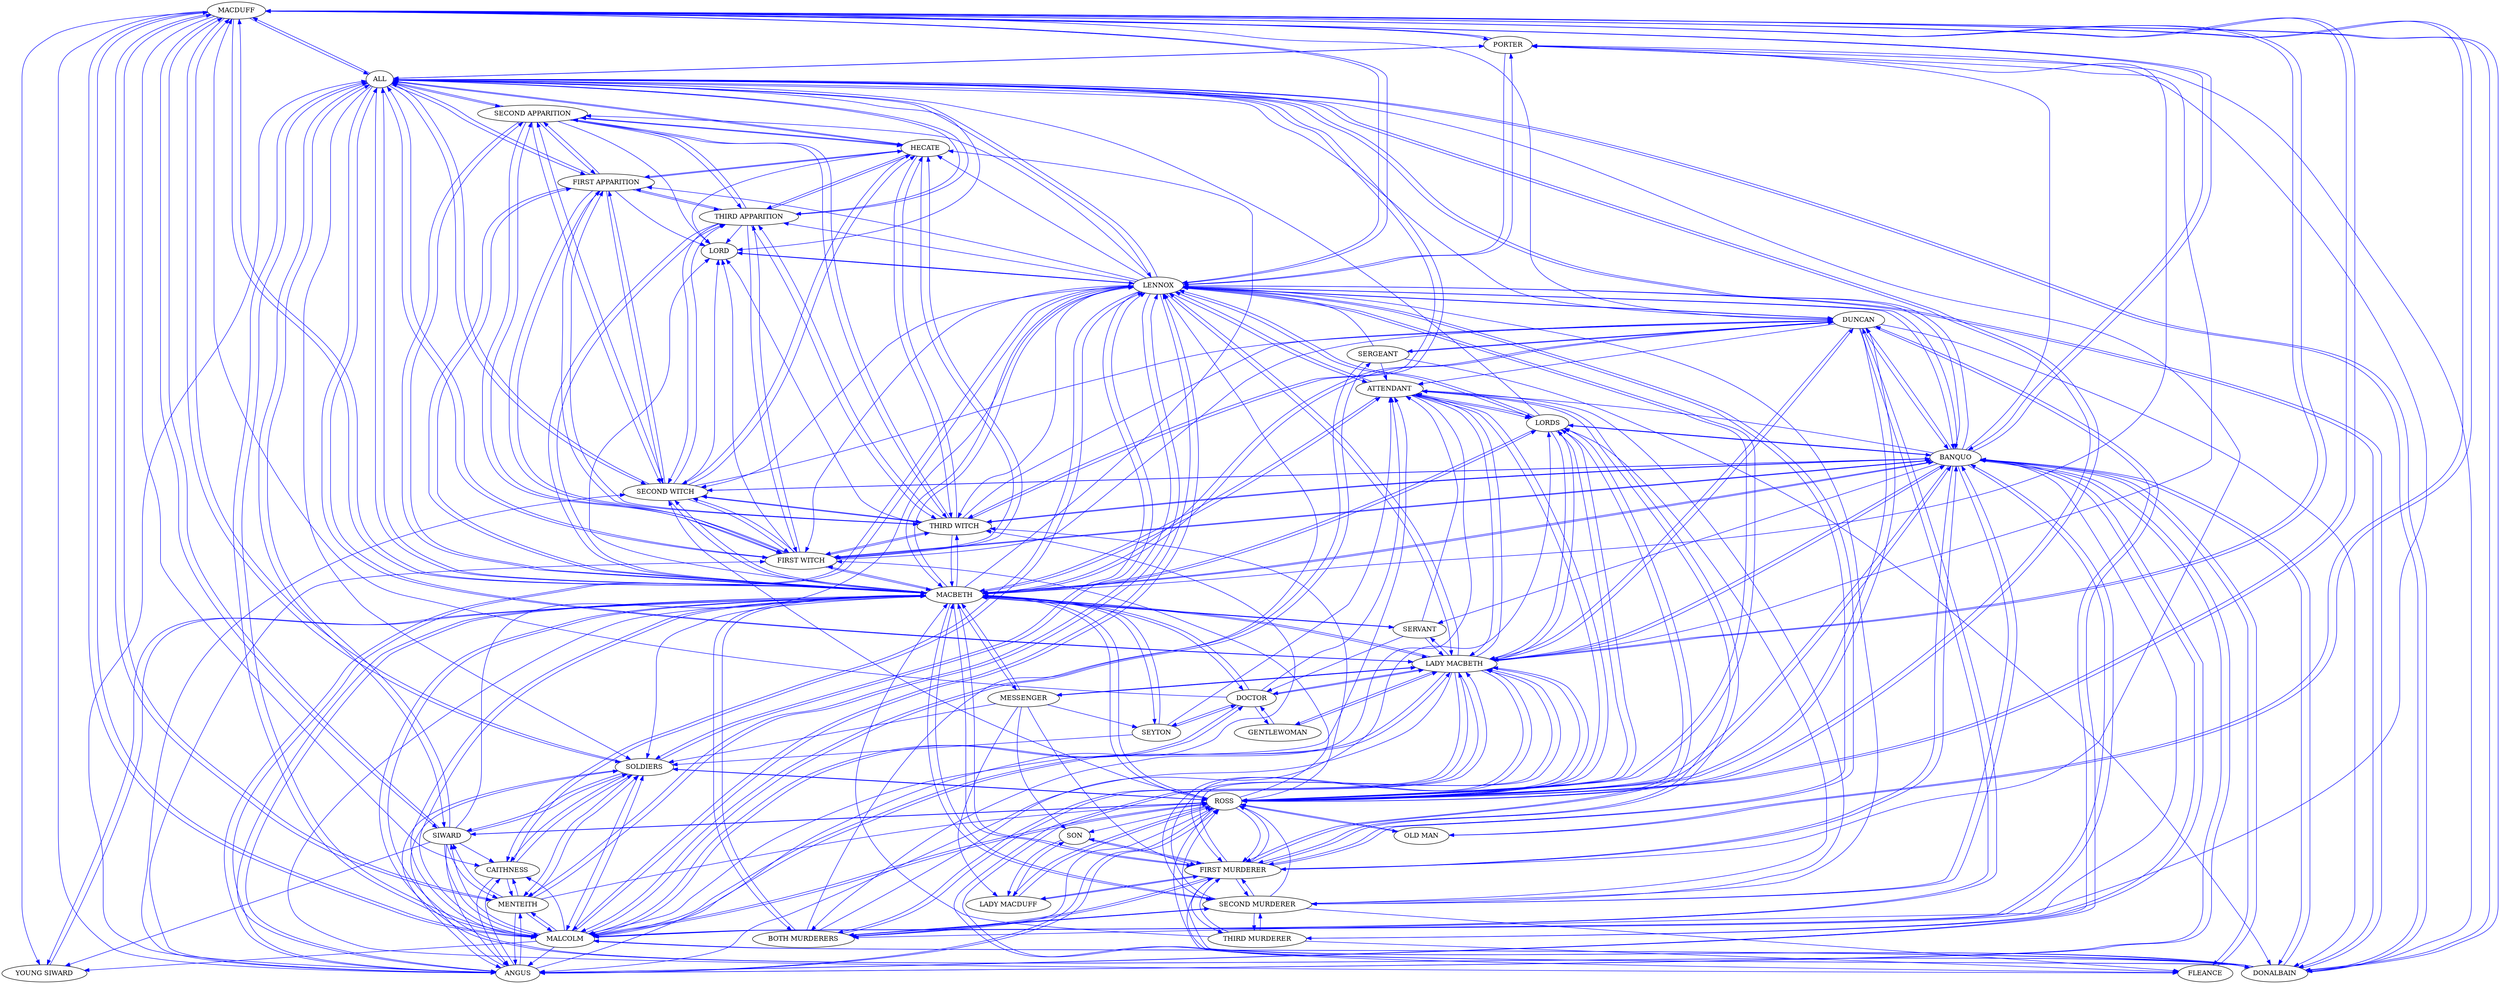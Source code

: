 strict digraph  {
	MACDUFF -> PORTER	 [color=blue,
		weight=40];
	MACDUFF -> BANQUO	 [color=blue,
		weight=6];
	MACDUFF -> LENNOX	 [color=blue,
		weight=43];
	MACDUFF -> SOLDIERS	 [color=blue,
		weight=9];
	MACDUFF -> SIWARD	 [color=blue,
		weight=11];
	MACDUFF -> ALL	 [color=blue,
		weight=59];
	MACDUFF -> "LADY MACBETH"	 [color=blue,
		weight=10];
	MACDUFF -> ANGUS	 [color=blue,
		weight=3];
	MACDUFF -> MACBETH	 [color=blue,
		weight=48];
	MACDUFF -> MALCOLM	 [color=blue,
		weight=107];
	MACDUFF -> "YOUNG SIWARD"	 [color=blue,
		weight=10];
	MACDUFF -> "OLD MAN"	 [color=blue,
		weight=14];
	MACDUFF -> DONALBAIN	 [color=blue,
		weight=4];
	MACDUFF -> MENTEITH	 [color=blue,
		weight=3];
	MACDUFF -> CAITHNESS	 [color=blue,
		weight=3];
	MACDUFF -> ROSS	 [color=blue,
		weight=63];
	MESSENGER -> "FIRST MURDERER"	 [color=blue,
		weight=9];
	MESSENGER -> SOLDIERS	 [color=blue,
		weight=9];
	MESSENGER -> "LADY MACDUFF"	 [color=blue,
		weight=9];
	MESSENGER -> SEYTON	 [color=blue,
		weight=9];
	MESSENGER -> "LADY MACBETH"	 [color=blue,
		weight=5];
	MESSENGER -> MACBETH	 [color=blue,
		weight=9];
	MESSENGER -> SON	 [color=blue,
		weight=9];
	PORTER -> MACDUFF	 [color=blue,
		weight=18];
	PORTER -> LENNOX	 [color=blue,
		weight=18];
	PORTER -> ALL	 [color=blue,
		weight=46];
	"FIRST MURDERER" -> BANQUO	 [color=blue,
		weight=11];
	"FIRST MURDERER" -> LENNOX	 [color=blue,
		weight=15];
	"FIRST MURDERER" -> FLEANCE	 [color=blue,
		weight=4];
	"FIRST MURDERER" -> "THIRD MURDERER"	 [color=blue,
		weight=11];
	"FIRST MURDERER" -> "LADY MACDUFF"	 [color=blue,
		weight=4];
	"FIRST MURDERER" -> "BOTH MURDERERS"	 [color=blue,
		weight=8];
	"FIRST MURDERER" -> ALL	 [color=blue,
		weight=7];
	"FIRST MURDERER" -> "LADY MACBETH"	 [color=blue,
		weight=15];
	"FIRST MURDERER" -> MACBETH	 [color=blue,
		weight=26];
	"FIRST MURDERER" -> "SECOND MURDERER"	 [color=blue,
		weight=19];
	"FIRST MURDERER" -> ATTENDANT	 [color=blue,
		weight=7];
	"FIRST MURDERER" -> LORDS	 [color=blue,
		weight=15];
	"FIRST MURDERER" -> SON	 [color=blue,
		weight=4];
	"FIRST MURDERER" -> ROSS	 [color=blue,
		weight=15];
	GENTLEWOMAN -> DOCTOR	 [color=blue,
		weight=23];
	GENTLEWOMAN -> "LADY MACBETH"	 [color=blue,
		weight=13];
	BANQUO -> MACDUFF	 [color=blue,
		weight=19];
	BANQUO -> PORTER	 [color=blue,
		weight=11];
	BANQUO -> "FIRST MURDERER"	 [color=blue,
		weight=25];
	BANQUO -> LENNOX	 [color=blue,
		weight=32];
	BANQUO -> SERVANT	 [color=blue,
		weight=17];
	BANQUO -> FLEANCE	 [color=blue,
		weight=28];
	BANQUO -> "THIRD MURDERER"	 [color=blue,
		weight=4];
	BANQUO -> "FIRST WITCH"	 [color=blue,
		weight=42];
	BANQUO -> "BOTH MURDERERS"	 [color=blue,
		weight=21];
	BANQUO -> "THIRD WITCH"	 [color=blue,
		weight=42];
	BANQUO -> ALL	 [color=blue,
		weight=74];
	BANQUO -> "LADY MACBETH"	 [color=blue,
		weight=32];
	BANQUO -> ANGUS	 [color=blue,
		weight=25];
	BANQUO -> MACBETH	 [color=blue,
		weight=87];
	BANQUO -> "SECOND MURDERER"	 [color=blue,
		weight=25];
	BANQUO -> MALCOLM	 [color=blue,
		weight=18];
	BANQUO -> "SECOND WITCH"	 [color=blue,
		weight=42];
	BANQUO -> ATTENDANT	 [color=blue,
		weight=21];
	BANQUO -> DONALBAIN	 [color=blue,
		weight=18];
	BANQUO -> LORDS	 [color=blue,
		weight=11];
	BANQUO -> ROSS	 [color=blue,
		weight=44];
	BANQUO -> DUNCAN	 [color=blue,
		weight=52];
	LENNOX -> MACDUFF	 [color=blue,
		weight=20];
	LENNOX -> PORTER	 [color=blue,
		weight=20];
	LENNOX -> "FIRST MURDERER"	 [color=blue,
		weight=5];
	LENNOX -> BANQUO	 [color=blue,
		weight=10];
	LENNOX -> SOLDIERS	 [color=blue,
		weight=7];
	LENNOX -> "FIRST WITCH"	 [color=blue,
		weight=6];
	LENNOX -> LORD	 [color=blue,
		weight=40];
	LENNOX -> "THIRD APPARITION"	 [color=blue,
		weight=6];
	LENNOX -> "FIRST APPARITION"	 [color=blue,
		weight=6];
	LENNOX -> "THIRD WITCH"	 [color=blue,
		weight=6];
	LENNOX -> ALL	 [color=blue,
		weight=31];
	LENNOX -> "LADY MACBETH"	 [color=blue,
		weight=11];
	LENNOX -> HECATE	 [color=blue,
		weight=6];
	LENNOX -> ANGUS	 [color=blue,
		weight=7];
	LENNOX -> MACBETH	 [color=blue,
		weight=31];
	LENNOX -> MALCOLM	 [color=blue,
		weight=8];
	LENNOX -> "SECOND WITCH"	 [color=blue,
		weight=6];
	LENNOX -> ATTENDANT	 [color=blue,
		weight=7];
	LENNOX -> DONALBAIN	 [color=blue,
		weight=8];
	LENNOX -> MENTEITH	 [color=blue,
		weight=7];
	LENNOX -> CAITHNESS	 [color=blue,
		weight=7];
	LENNOX -> LORDS	 [color=blue,
		weight=5];
	LENNOX -> "SECOND APPARITION"	 [color=blue,
		weight=6];
	LENNOX -> ROSS	 [color=blue,
		weight=13];
	LENNOX -> DUNCAN	 [color=blue,
		weight=2];
	SERVANT -> DOCTOR	 [color=blue,
		weight=3];
	SERVANT -> "LADY MACBETH"	 [color=blue,
		weight=2];
	SERVANT -> MACBETH	 [color=blue,
		weight=3];
	SERVANT -> ATTENDANT	 [color=blue,
		weight=3];
	FLEANCE -> BANQUO	 [color=blue,
		weight=2];
	SOLDIERS -> MACDUFF	 [color=blue,
		weight=1];
	SOLDIERS -> LENNOX	 [color=blue,
		weight=1];
	SOLDIERS -> SIWARD	 [color=blue,
		weight=1];
	SOLDIERS -> ANGUS	 [color=blue,
		weight=1];
	SOLDIERS -> MALCOLM	 [color=blue,
		weight=1];
	SOLDIERS -> MENTEITH	 [color=blue,
		weight=1];
	SOLDIERS -> CAITHNESS	 [color=blue,
		weight=1];
	SOLDIERS -> ROSS	 [color=blue,
		weight=1];
	SIWARD -> MACDUFF	 [color=blue,
		weight=24];
	SIWARD -> LENNOX	 [color=blue,
		weight=10];
	SIWARD -> SOLDIERS	 [color=blue,
		weight=21];
	SIWARD -> ALL	 [color=blue,
		weight=11];
	SIWARD -> ANGUS	 [color=blue,
		weight=10];
	SIWARD -> MALCOLM	 [color=blue,
		weight=30];
	SIWARD -> "YOUNG SIWARD"	 [color=blue,
		weight=6];
	SIWARD -> MENTEITH	 [color=blue,
		weight=10];
	SIWARD -> CAITHNESS	 [color=blue,
		weight=10];
	SIWARD -> ROSS	 [color=blue,
		weight=21];
	"THIRD MURDERER" -> "FIRST MURDERER"	 [color=blue,
		weight=8];
	"THIRD MURDERER" -> BANQUO	 [color=blue,
		weight=8];
	"THIRD MURDERER" -> FLEANCE	 [color=blue,
		weight=3];
	"THIRD MURDERER" -> MACBETH	 [color=blue,
		weight=8];
	"THIRD MURDERER" -> "SECOND MURDERER"	 [color=blue,
		weight=8];
	"LADY MACDUFF" -> "FIRST MURDERER"	 [color=blue,
		weight=41];
	"LADY MACDUFF" -> SON	 [color=blue,
		weight=41];
	"LADY MACDUFF" -> ROSS	 [color=blue,
		weight=14];
	"FIRST WITCH" -> BANQUO	 [color=blue,
		weight=4];
	"FIRST WITCH" -> LORD	 [color=blue,
		weight=27];
	"FIRST WITCH" -> "THIRD APPARITION"	 [color=blue,
		weight=27];
	"FIRST WITCH" -> "FIRST APPARITION"	 [color=blue,
		weight=27];
	"FIRST WITCH" -> "THIRD WITCH"	 [color=blue,
		weight=60];
	"FIRST WITCH" -> ALL	 [color=blue,
		weight=60];
	"FIRST WITCH" -> HECATE	 [color=blue,
		weight=21];
	"FIRST WITCH" -> MACBETH	 [color=blue,
		weight=24];
	"FIRST WITCH" -> "SECOND WITCH"	 [color=blue,
		weight=60];
	"FIRST WITCH" -> "SECOND APPARITION"	 [color=blue,
		weight=27];
	"FIRST WITCH" -> DUNCAN	 [color=blue,
		weight=29];
	LORD -> LENNOX	 [color=blue,
		weight=21];
	"BOTH MURDERERS" -> "FIRST MURDERER"	 [color=blue,
		weight=2];
	"BOTH MURDERERS" -> LENNOX	 [color=blue,
		weight=2];
	"BOTH MURDERERS" -> "LADY MACBETH"	 [color=blue,
		weight=2];
	"BOTH MURDERERS" -> MACBETH	 [color=blue,
		weight=2];
	"BOTH MURDERERS" -> "SECOND MURDERER"	 [color=blue,
		weight=2];
	"BOTH MURDERERS" -> LORDS	 [color=blue,
		weight=2];
	"BOTH MURDERERS" -> ROSS	 [color=blue,
		weight=2];
	"THIRD APPARITION" -> "FIRST WITCH"	 [color=blue,
		weight=5];
	"THIRD APPARITION" -> LORD	 [color=blue,
		weight=5];
	"THIRD APPARITION" -> "FIRST APPARITION"	 [color=blue,
		weight=5];
	"THIRD APPARITION" -> "THIRD WITCH"	 [color=blue,
		weight=5];
	"THIRD APPARITION" -> ALL	 [color=blue,
		weight=5];
	"THIRD APPARITION" -> HECATE	 [color=blue,
		weight=5];
	"THIRD APPARITION" -> MACBETH	 [color=blue,
		weight=5];
	"THIRD APPARITION" -> "SECOND WITCH"	 [color=blue,
		weight=5];
	"THIRD APPARITION" -> "SECOND APPARITION"	 [color=blue,
		weight=5];
	DOCTOR -> MACDUFF	 [color=blue,
		weight=5];
	DOCTOR -> GENTLEWOMAN	 [color=blue,
		weight=31];
	DOCTOR -> SEYTON	 [color=blue,
		weight=9];
	DOCTOR -> "LADY MACBETH"	 [color=blue,
		weight=13];
	DOCTOR -> MACBETH	 [color=blue,
		weight=9];
	DOCTOR -> MALCOLM	 [color=blue,
		weight=5];
	DOCTOR -> ATTENDANT	 [color=blue,
		weight=9];
	SEYTON -> SOLDIERS	 [color=blue,
		weight=2];
	SEYTON -> DOCTOR	 [color=blue,
		weight=3];
	SEYTON -> MACBETH	 [color=blue,
		weight=5];
	SEYTON -> ATTENDANT	 [color=blue,
		weight=3];
	"FIRST APPARITION" -> "FIRST WITCH"	 [color=blue,
		weight=2];
	"FIRST APPARITION" -> LORD	 [color=blue,
		weight=2];
	"FIRST APPARITION" -> "THIRD APPARITION"	 [color=blue,
		weight=2];
	"FIRST APPARITION" -> "THIRD WITCH"	 [color=blue,
		weight=2];
	"FIRST APPARITION" -> ALL	 [color=blue,
		weight=2];
	"FIRST APPARITION" -> HECATE	 [color=blue,
		weight=2];
	"FIRST APPARITION" -> MACBETH	 [color=blue,
		weight=2];
	"FIRST APPARITION" -> "SECOND WITCH"	 [color=blue,
		weight=2];
	"FIRST APPARITION" -> "SECOND APPARITION"	 [color=blue,
		weight=2];
	"THIRD WITCH" -> BANQUO	 [color=blue,
		weight=4];
	"THIRD WITCH" -> "FIRST WITCH"	 [color=blue,
		weight=27];
	"THIRD WITCH" -> LORD	 [color=blue,
		weight=16];
	"THIRD WITCH" -> "THIRD APPARITION"	 [color=blue,
		weight=16];
	"THIRD WITCH" -> "FIRST APPARITION"	 [color=blue,
		weight=16];
	"THIRD WITCH" -> ALL	 [color=blue,
		weight=27];
	"THIRD WITCH" -> HECATE	 [color=blue,
		weight=2];
	"THIRD WITCH" -> MACBETH	 [color=blue,
		weight=6];
	"THIRD WITCH" -> "SECOND WITCH"	 [color=blue,
		weight=27];
	"THIRD WITCH" -> "SECOND APPARITION"	 [color=blue,
		weight=16];
	"THIRD WITCH" -> DUNCAN	 [color=blue,
		weight=8];
	ALL -> MACDUFF	 [color=blue,
		weight=3];
	ALL -> PORTER	 [color=blue,
		weight=2];
	ALL -> BANQUO	 [color=blue,
		weight=2];
	ALL -> LENNOX	 [color=blue,
		weight=2];
	ALL -> SOLDIERS	 [color=blue,
		weight=1];
	ALL -> SIWARD	 [color=blue,
		weight=1];
	ALL -> "FIRST WITCH"	 [color=blue,
		weight=21];
	ALL -> LORD	 [color=blue,
		weight=13];
	ALL -> "THIRD APPARITION"	 [color=blue,
		weight=13];
	ALL -> "FIRST APPARITION"	 [color=blue,
		weight=13];
	ALL -> "THIRD WITCH"	 [color=blue,
		weight=21];
	ALL -> "LADY MACBETH"	 [color=blue,
		weight=2];
	ALL -> HECATE	 [color=blue,
		weight=7];
	ALL -> MACBETH	 [color=blue,
		weight=9];
	ALL -> MALCOLM	 [color=blue,
		weight=3];
	ALL -> "SECOND WITCH"	 [color=blue,
		weight=21];
	ALL -> DONALBAIN	 [color=blue,
		weight=2];
	ALL -> "SECOND APPARITION"	 [color=blue,
		weight=13];
	ALL -> ROSS	 [color=blue,
		weight=3];
	ALL -> DUNCAN	 [color=blue,
		weight=6];
	"LADY MACBETH" -> MACDUFF	 [color=blue,
		weight=17];
	"LADY MACBETH" -> MESSENGER	 [color=blue,
		weight=6];
	"LADY MACBETH" -> PORTER	 [color=blue,
		weight=6];
	"LADY MACBETH" -> "FIRST MURDERER"	 [color=blue,
		weight=43];
	"LADY MACBETH" -> GENTLEWOMAN	 [color=blue,
		weight=20];
	"LADY MACBETH" -> BANQUO	 [color=blue,
		weight=49];
	"LADY MACBETH" -> LENNOX	 [color=blue,
		weight=60];
	"LADY MACBETH" -> SERVANT	 [color=blue,
		weight=46];
	"LADY MACBETH" -> "BOTH MURDERERS"	 [color=blue,
		weight=3];
	"LADY MACBETH" -> DOCTOR	 [color=blue,
		weight=20];
	"LADY MACBETH" -> ALL	 [color=blue,
		weight=46];
	"LADY MACBETH" -> ANGUS	 [color=blue,
		weight=11];
	"LADY MACBETH" -> MACBETH	 [color=blue,
		weight=174];
	"LADY MACBETH" -> "SECOND MURDERER"	 [color=blue,
		weight=3];
	"LADY MACBETH" -> MALCOLM	 [color=blue,
		weight=12];
	"LADY MACBETH" -> ATTENDANT	 [color=blue,
		weight=54];
	"LADY MACBETH" -> DONALBAIN	 [color=blue,
		weight=12];
	"LADY MACBETH" -> LORDS	 [color=blue,
		weight=43];
	"LADY MACBETH" -> ROSS	 [color=blue,
		weight=55];
	"LADY MACBETH" -> DUNCAN	 [color=blue,
		weight=11];
	HECATE -> "FIRST WITCH"	 [color=blue,
		weight=39];
	HECATE -> LORD	 [color=blue,
		weight=5];
	HECATE -> "THIRD APPARITION"	 [color=blue,
		weight=5];
	HECATE -> "FIRST APPARITION"	 [color=blue,
		weight=5];
	HECATE -> "THIRD WITCH"	 [color=blue,
		weight=5];
	HECATE -> ALL	 [color=blue,
		weight=5];
	HECATE -> "SECOND WITCH"	 [color=blue,
		weight=5];
	HECATE -> "SECOND APPARITION"	 [color=blue,
		weight=5];
	ANGUS -> BANQUO	 [color=blue,
		weight=12];
	ANGUS -> LENNOX	 [color=blue,
		weight=9];
	ANGUS -> SOLDIERS	 [color=blue,
		weight=9];
	ANGUS -> "FIRST WITCH"	 [color=blue,
		weight=12];
	ANGUS -> "THIRD WITCH"	 [color=blue,
		weight=12];
	ANGUS -> ALL	 [color=blue,
		weight=12];
	ANGUS -> MACBETH	 [color=blue,
		weight=12];
	ANGUS -> "SECOND WITCH"	 [color=blue,
		weight=12];
	ANGUS -> MENTEITH	 [color=blue,
		weight=9];
	ANGUS -> CAITHNESS	 [color=blue,
		weight=9];
	ANGUS -> ROSS	 [color=blue,
		weight=12];
	ANGUS -> DUNCAN	 [color=blue,
		weight=12];
	MACBETH -> MACDUFF	 [color=blue,
		weight=55];
	MACBETH -> MESSENGER	 [color=blue,
		weight=18];
	MACBETH -> PORTER	 [color=blue,
		weight=32];
	MACBETH -> "FIRST MURDERER"	 [color=blue,
		weight=223];
	MACBETH -> BANQUO	 [color=blue,
		weight=198];
	MACBETH -> LENNOX	 [color=blue,
		weight=290];
	MACBETH -> SERVANT	 [color=blue,
		weight=70];
	MACBETH -> FLEANCE	 [color=blue,
		weight=11];
	MACBETH -> SOLDIERS	 [color=blue,
		weight=46];
	MACBETH -> "FIRST WITCH"	 [color=blue,
		weight=128];
	MACBETH -> LORD	 [color=blue,
		weight=78];
	MACBETH -> "BOTH MURDERERS"	 [color=blue,
		weight=115];
	MACBETH -> "THIRD APPARITION"	 [color=blue,
		weight=78];
	MACBETH -> DOCTOR	 [color=blue,
		weight=56];
	MACBETH -> SEYTON	 [color=blue,
		weight=73];
	MACBETH -> "FIRST APPARITION"	 [color=blue,
		weight=78];
	MACBETH -> "THIRD WITCH"	 [color=blue,
		weight=128];
	MACBETH -> ALL	 [color=blue,
		weight=295];
	MACBETH -> "LADY MACBETH"	 [color=blue,
		weight=354];
	MACBETH -> HECATE	 [color=blue,
		weight=78];
	MACBETH -> ANGUS	 [color=blue,
		weight=51];
	MACBETH -> "SECOND MURDERER"	 [color=blue,
		weight=115];
	MACBETH -> MALCOLM	 [color=blue,
		weight=34];
	MACBETH -> "SECOND WITCH"	 [color=blue,
		weight=128];
	MACBETH -> "YOUNG SIWARD"	 [color=blue,
		weight=6];
	MACBETH -> ATTENDANT	 [color=blue,
		weight=231];
	MACBETH -> DONALBAIN	 [color=blue,
		weight=34];
	MACBETH -> LORDS	 [color=blue,
		weight=223];
	MACBETH -> "SECOND APPARITION"	 [color=blue,
		weight=78];
	MACBETH -> ROSS	 [color=blue,
		weight=298];
	MACBETH -> DUNCAN	 [color=blue,
		weight=66];
	"SECOND MURDERER" -> "FIRST MURDERER"	 [color=blue,
		weight=15];
	"SECOND MURDERER" -> BANQUO	 [color=blue,
		weight=9];
	"SECOND MURDERER" -> LENNOX	 [color=blue,
		weight=6];
	"SECOND MURDERER" -> FLEANCE	 [color=blue,
		weight=2];
	"SECOND MURDERER" -> "THIRD MURDERER"	 [color=blue,
		weight=9];
	"SECOND MURDERER" -> "BOTH MURDERERS"	 [color=blue,
		weight=6];
	"SECOND MURDERER" -> "LADY MACBETH"	 [color=blue,
		weight=6];
	"SECOND MURDERER" -> MACBETH	 [color=blue,
		weight=15];
	"SECOND MURDERER" -> LORDS	 [color=blue,
		weight=6];
	"SECOND MURDERER" -> ROSS	 [color=blue,
		weight=6];
	MALCOLM -> MACDUFF	 [color=blue,
		weight=194];
	MALCOLM -> PORTER	 [color=blue,
		weight=14];
	MALCOLM -> BANQUO	 [color=blue,
		weight=14];
	MALCOLM -> LENNOX	 [color=blue,
		weight=41];
	MALCOLM -> SOLDIERS	 [color=blue,
		weight=31];
	MALCOLM -> SIWARD	 [color=blue,
		weight=39];
	MALCOLM -> DOCTOR	 [color=blue,
		weight=2];
	MALCOLM -> ALL	 [color=blue,
		weight=25];
	MALCOLM -> "LADY MACBETH"	 [color=blue,
		weight=14];
	MALCOLM -> ANGUS	 [color=blue,
		weight=11];
	MALCOLM -> MACBETH	 [color=blue,
		weight=14];
	MALCOLM -> SERGEANT	 [color=blue,
		weight=5];
	MALCOLM -> "YOUNG SIWARD"	 [color=blue,
		weight=2];
	MALCOLM -> ATTENDANT	 [color=blue,
		weight=16];
	MALCOLM -> DONALBAIN	 [color=blue,
		weight=30];
	MALCOLM -> MENTEITH	 [color=blue,
		weight=11];
	MALCOLM -> CAITHNESS	 [color=blue,
		weight=11];
	MALCOLM -> ROSS	 [color=blue,
		weight=71];
	MALCOLM -> DUNCAN	 [color=blue,
		weight=16];
	"SECOND WITCH" -> BANQUO	 [color=blue,
		weight=3];
	"SECOND WITCH" -> "FIRST WITCH"	 [color=blue,
		weight=27];
	"SECOND WITCH" -> LORD	 [color=blue,
		weight=17];
	"SECOND WITCH" -> "THIRD APPARITION"	 [color=blue,
		weight=17];
	"SECOND WITCH" -> "FIRST APPARITION"	 [color=blue,
		weight=17];
	"SECOND WITCH" -> "THIRD WITCH"	 [color=blue,
		weight=27];
	"SECOND WITCH" -> ALL	 [color=blue,
		weight=27];
	"SECOND WITCH" -> HECATE	 [color=blue,
		weight=6];
	"SECOND WITCH" -> MACBETH	 [color=blue,
		weight=5];
	"SECOND WITCH" -> "SECOND APPARITION"	 [color=blue,
		weight=17];
	"SECOND WITCH" -> DUNCAN	 [color=blue,
		weight=6];
	SERGEANT -> LENNOX	 [color=blue,
		weight=35];
	SERGEANT -> MALCOLM	 [color=blue,
		weight=35];
	SERGEANT -> ATTENDANT	 [color=blue,
		weight=35];
	SERGEANT -> DONALBAIN	 [color=blue,
		weight=35];
	SERGEANT -> DUNCAN	 [color=blue,
		weight=35];
	"YOUNG SIWARD" -> MACBETH	 [color=blue,
		weight=7];
	ATTENDANT -> "FIRST MURDERER"	 [color=blue,
		weight=1];
	ATTENDANT -> LENNOX	 [color=blue,
		weight=1];
	ATTENDANT -> "BOTH MURDERERS"	 [color=blue,
		weight=1];
	ATTENDANT -> "LADY MACBETH"	 [color=blue,
		weight=1];
	ATTENDANT -> MACBETH	 [color=blue,
		weight=1];
	ATTENDANT -> "SECOND MURDERER"	 [color=blue,
		weight=1];
	ATTENDANT -> LORDS	 [color=blue,
		weight=1];
	ATTENDANT -> ROSS	 [color=blue,
		weight=1];
	"OLD MAN" -> MACDUFF	 [color=blue,
		weight=2];
	"OLD MAN" -> ROSS	 [color=blue,
		weight=11];
	DONALBAIN -> MACDUFF	 [color=blue,
		weight=10];
	DONALBAIN -> PORTER	 [color=blue,
		weight=10];
	DONALBAIN -> BANQUO	 [color=blue,
		weight=10];
	DONALBAIN -> LENNOX	 [color=blue,
		weight=10];
	DONALBAIN -> ALL	 [color=blue,
		weight=6];
	DONALBAIN -> "LADY MACBETH"	 [color=blue,
		weight=10];
	DONALBAIN -> MACBETH	 [color=blue,
		weight=10];
	DONALBAIN -> MALCOLM	 [color=blue,
		weight=10];
	DONALBAIN -> ROSS	 [color=blue,
		weight=10];
	MENTEITH -> MACDUFF	 [color=blue,
		weight=2];
	MENTEITH -> LENNOX	 [color=blue,
		weight=12];
	MENTEITH -> SOLDIERS	 [color=blue,
		weight=12];
	MENTEITH -> SIWARD	 [color=blue,
		weight=2];
	MENTEITH -> ANGUS	 [color=blue,
		weight=12];
	MENTEITH -> MALCOLM	 [color=blue,
		weight=2];
	MENTEITH -> CAITHNESS	 [color=blue,
		weight=12];
	MENTEITH -> ROSS	 [color=blue,
		weight=2];
	CAITHNESS -> LENNOX	 [color=blue,
		weight=11];
	CAITHNESS -> SOLDIERS	 [color=blue,
		weight=11];
	CAITHNESS -> ANGUS	 [color=blue,
		weight=11];
	CAITHNESS -> MENTEITH	 [color=blue,
		weight=11];
	LORDS -> "FIRST MURDERER"	 [color=blue,
		weight=3];
	LORDS -> BANQUO	 [color=blue,
		weight=2];
	LORDS -> LENNOX	 [color=blue,
		weight=3];
	LORDS -> ALL	 [color=blue,
		weight=3];
	LORDS -> "LADY MACBETH"	 [color=blue,
		weight=3];
	LORDS -> MACBETH	 [color=blue,
		weight=3];
	LORDS -> ATTENDANT	 [color=blue,
		weight=3];
	LORDS -> ROSS	 [color=blue,
		weight=3];
	"SECOND APPARITION" -> "FIRST WITCH"	 [color=blue,
		weight=4];
	"SECOND APPARITION" -> LORD	 [color=blue,
		weight=4];
	"SECOND APPARITION" -> "THIRD APPARITION"	 [color=blue,
		weight=4];
	"SECOND APPARITION" -> "FIRST APPARITION"	 [color=blue,
		weight=4];
	"SECOND APPARITION" -> "THIRD WITCH"	 [color=blue,
		weight=4];
	"SECOND APPARITION" -> ALL	 [color=blue,
		weight=4];
	"SECOND APPARITION" -> HECATE	 [color=blue,
		weight=4];
	"SECOND APPARITION" -> MACBETH	 [color=blue,
		weight=4];
	"SECOND APPARITION" -> "SECOND WITCH"	 [color=blue,
		weight=4];
	SON -> "FIRST MURDERER"	 [color=blue,
		weight=20];
	SON -> "LADY MACDUFF"	 [color=blue,
		weight=20];
	ROSS -> MACDUFF	 [color=blue,
		weight=62];
	ROSS -> "FIRST MURDERER"	 [color=blue,
		weight=25];
	ROSS -> BANQUO	 [color=blue,
		weight=21];
	ROSS -> LENNOX	 [color=blue,
		weight=23];
	ROSS -> SOLDIERS	 [color=blue,
		weight=9];
	ROSS -> SIWARD	 [color=blue,
		weight=9];
	ROSS -> "LADY MACDUFF"	 [color=blue,
		weight=20];
	ROSS -> "FIRST WITCH"	 [color=blue,
		weight=16];
	ROSS -> "THIRD WITCH"	 [color=blue,
		weight=16];
	ROSS -> ALL	 [color=blue,
		weight=30];
	ROSS -> "LADY MACBETH"	 [color=blue,
		weight=5];
	ROSS -> ANGUS	 [color=blue,
		weight=16];
	ROSS -> MACBETH	 [color=blue,
		weight=21];
	ROSS -> MALCOLM	 [color=blue,
		weight=68];
	ROSS -> "SECOND WITCH"	 [color=blue,
		weight=16];
	ROSS -> ATTENDANT	 [color=blue,
		weight=23];
	ROSS -> "OLD MAN"	 [color=blue,
		weight=26];
	ROSS -> DONALBAIN	 [color=blue,
		weight=18];
	ROSS -> LORDS	 [color=blue,
		weight=5];
	ROSS -> SON	 [color=blue,
		weight=20];
	ROSS -> DUNCAN	 [color=blue,
		weight=34];
	DUNCAN -> MACDUFF	 [color=blue,
		weight=18];
	DUNCAN -> BANQUO	 [color=blue,
		weight=49];
	DUNCAN -> LENNOX	 [color=blue,
		weight=70];
	DUNCAN -> "LADY MACBETH"	 [color=blue,
		weight=15];
	DUNCAN -> ANGUS	 [color=blue,
		weight=49];
	DUNCAN -> MACBETH	 [color=blue,
		weight=26];
	DUNCAN -> MALCOLM	 [color=blue,
		weight=70];
	DUNCAN -> SERGEANT	 [color=blue,
		weight=8];
	DUNCAN -> ATTENDANT	 [color=blue,
		weight=70];
	DUNCAN -> DONALBAIN	 [color=blue,
		weight=70];
	DUNCAN -> ROSS	 [color=blue,
		weight=55];
}
